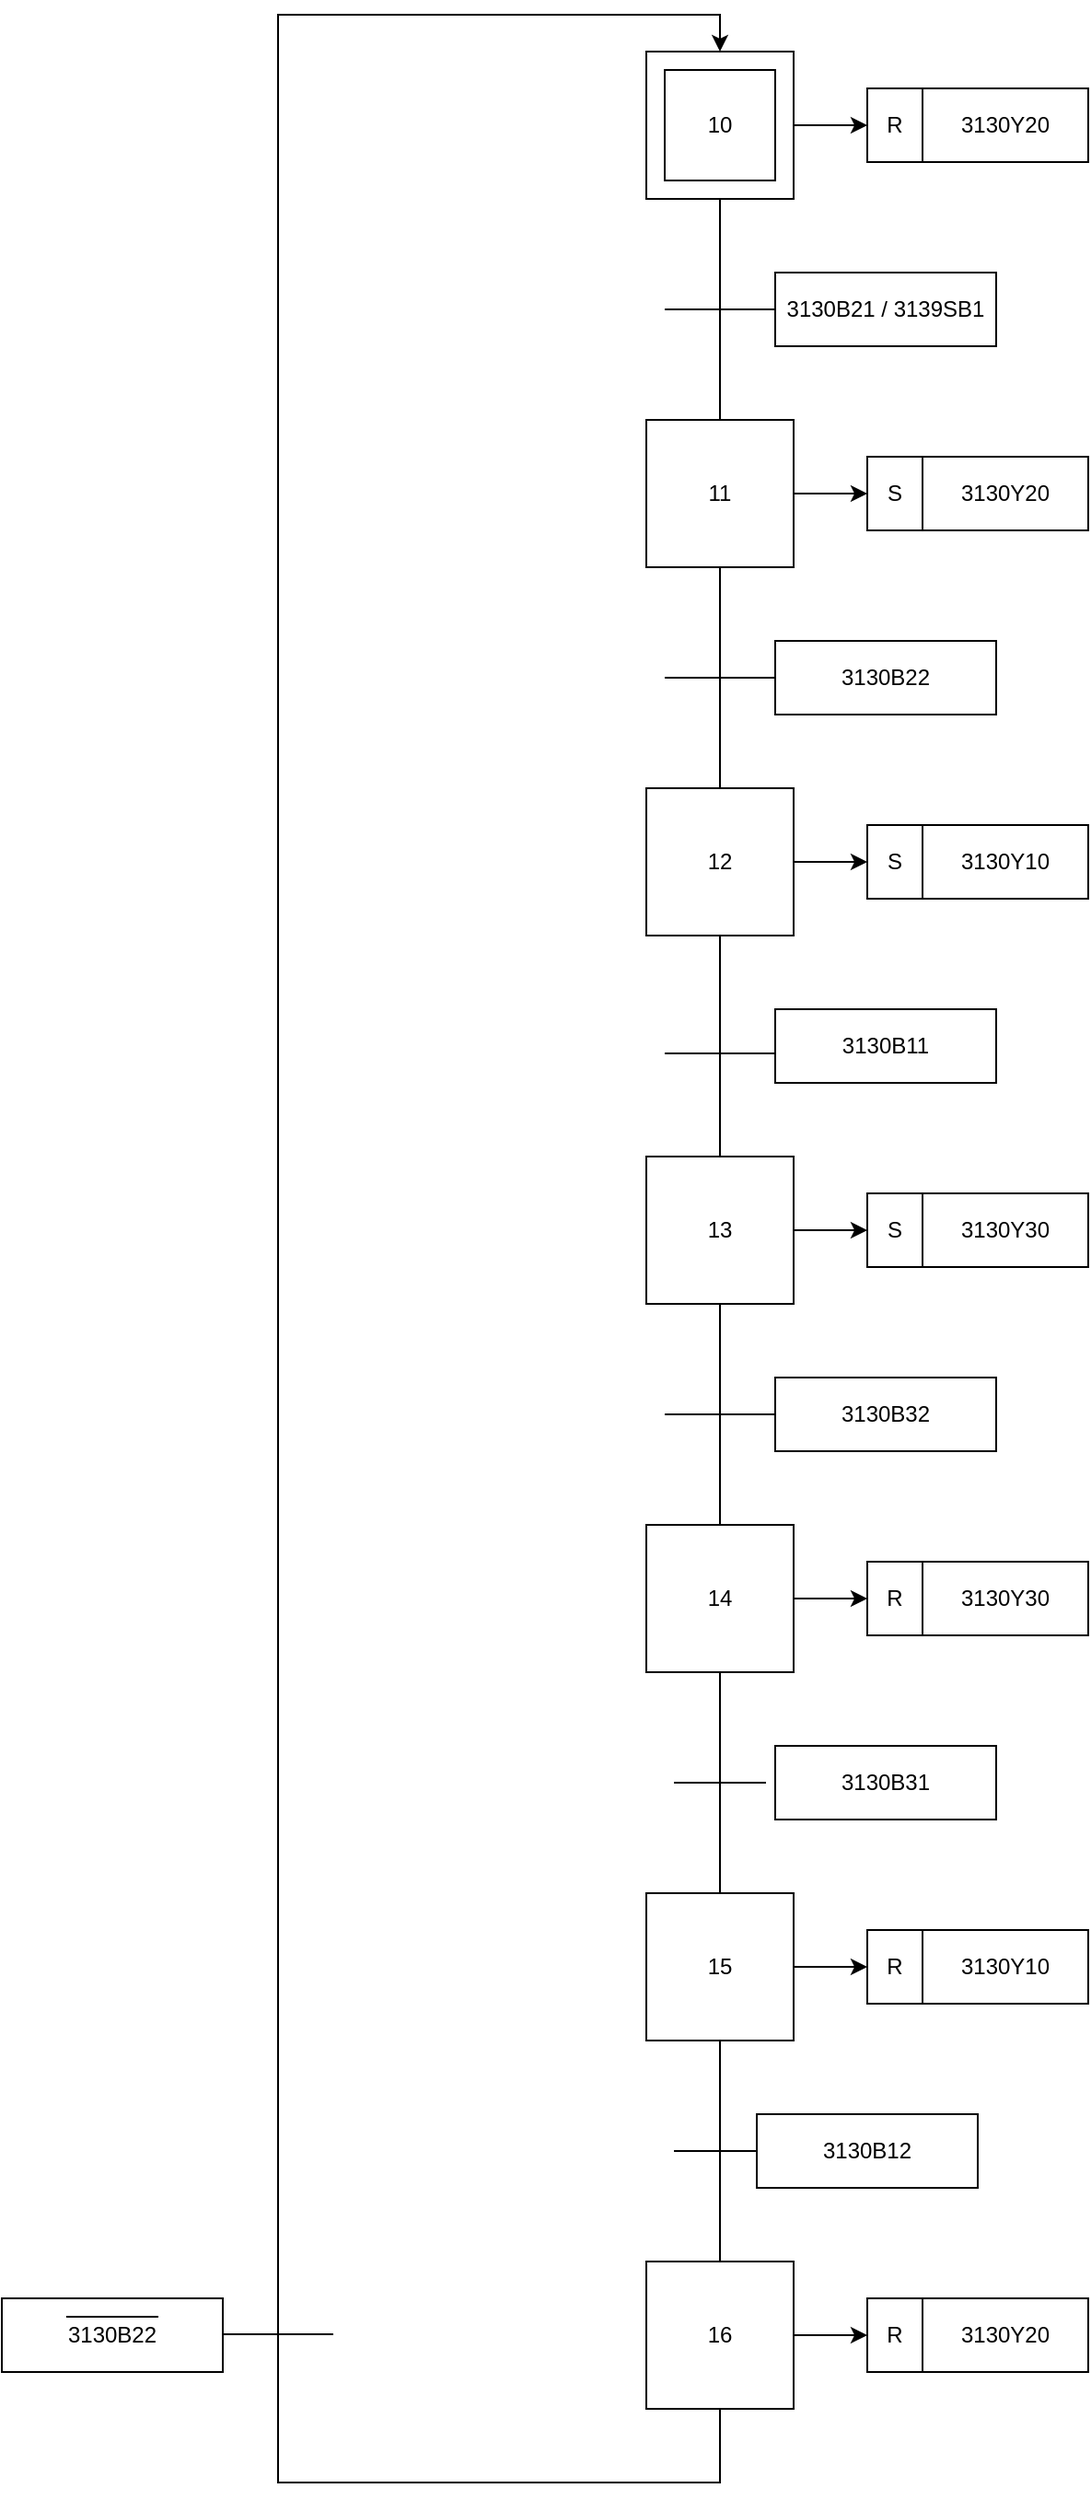 <mxfile version="14.5.7" type="device"><diagram id="ufS2M_pS8jujIbOLvKBy" name="Page-1"><mxGraphModel dx="1422" dy="746" grid="1" gridSize="10" guides="1" tooltips="1" connect="1" arrows="1" fold="1" page="1" pageScale="1" pageWidth="827" pageHeight="1169" math="0" shadow="0"><root><mxCell id="0"/><mxCell id="1" parent="0"/><mxCell id="Fdr8C6b04AQss4yylqTh-36" value="" style="edgeStyle=orthogonalEdgeStyle;rounded=0;orthogonalLoop=1;jettySize=auto;html=1;" edge="1" parent="1" source="Fdr8C6b04AQss4yylqTh-14" target="Fdr8C6b04AQss4yylqTh-34"><mxGeometry relative="1" as="geometry"/></mxCell><mxCell id="Fdr8C6b04AQss4yylqTh-14" value="" style="whiteSpace=wrap;html=1;aspect=fixed;" vertex="1" parent="1"><mxGeometry x="360" y="40" width="80" height="80" as="geometry"/></mxCell><mxCell id="Fdr8C6b04AQss4yylqTh-15" value="10" style="whiteSpace=wrap;html=1;aspect=fixed;" vertex="1" parent="1"><mxGeometry x="370" y="50" width="60" height="60" as="geometry"/></mxCell><mxCell id="Fdr8C6b04AQss4yylqTh-16" value="" style="endArrow=none;html=1;entryX=0.5;entryY=1;entryDx=0;entryDy=0;" edge="1" parent="1" target="Fdr8C6b04AQss4yylqTh-14"><mxGeometry width="50" height="50" relative="1" as="geometry"><mxPoint x="400" y="240" as="sourcePoint"/><mxPoint x="430" y="160" as="targetPoint"/></mxGeometry></mxCell><mxCell id="Fdr8C6b04AQss4yylqTh-17" value="" style="endArrow=none;html=1;" edge="1" parent="1"><mxGeometry width="50" height="50" relative="1" as="geometry"><mxPoint x="370" y="180" as="sourcePoint"/><mxPoint x="430" y="180" as="targetPoint"/></mxGeometry></mxCell><mxCell id="Fdr8C6b04AQss4yylqTh-41" value="" style="edgeStyle=orthogonalEdgeStyle;rounded=0;orthogonalLoop=1;jettySize=auto;html=1;" edge="1" parent="1" source="Fdr8C6b04AQss4yylqTh-18" target="Fdr8C6b04AQss4yylqTh-40"><mxGeometry relative="1" as="geometry"/></mxCell><mxCell id="Fdr8C6b04AQss4yylqTh-18" value="11" style="whiteSpace=wrap;html=1;aspect=fixed;" vertex="1" parent="1"><mxGeometry x="360" y="240" width="80" height="80" as="geometry"/></mxCell><mxCell id="Fdr8C6b04AQss4yylqTh-19" value="" style="endArrow=none;html=1;entryX=0.5;entryY=1;entryDx=0;entryDy=0;" edge="1" parent="1" target="Fdr8C6b04AQss4yylqTh-18"><mxGeometry width="50" height="50" relative="1" as="geometry"><mxPoint x="400" y="440" as="sourcePoint"/><mxPoint x="420" y="360" as="targetPoint"/></mxGeometry></mxCell><mxCell id="Fdr8C6b04AQss4yylqTh-20" value="" style="endArrow=none;html=1;" edge="1" parent="1"><mxGeometry width="50" height="50" relative="1" as="geometry"><mxPoint x="370" y="380" as="sourcePoint"/><mxPoint x="430" y="380" as="targetPoint"/></mxGeometry></mxCell><mxCell id="Fdr8C6b04AQss4yylqTh-46" value="" style="edgeStyle=orthogonalEdgeStyle;rounded=0;orthogonalLoop=1;jettySize=auto;html=1;" edge="1" parent="1" source="Fdr8C6b04AQss4yylqTh-21" target="Fdr8C6b04AQss4yylqTh-45"><mxGeometry relative="1" as="geometry"/></mxCell><mxCell id="Fdr8C6b04AQss4yylqTh-21" value="12" style="whiteSpace=wrap;html=1;aspect=fixed;" vertex="1" parent="1"><mxGeometry x="360" y="440" width="80" height="80" as="geometry"/></mxCell><mxCell id="Fdr8C6b04AQss4yylqTh-22" value="" style="endArrow=none;html=1;entryX=0.5;entryY=1;entryDx=0;entryDy=0;" edge="1" parent="1" target="Fdr8C6b04AQss4yylqTh-21"><mxGeometry width="50" height="50" relative="1" as="geometry"><mxPoint x="400" y="640" as="sourcePoint"/><mxPoint x="420" y="570" as="targetPoint"/></mxGeometry></mxCell><mxCell id="Fdr8C6b04AQss4yylqTh-23" value="" style="endArrow=none;html=1;" edge="1" parent="1"><mxGeometry width="50" height="50" relative="1" as="geometry"><mxPoint x="370" y="584" as="sourcePoint"/><mxPoint x="430" y="584" as="targetPoint"/></mxGeometry></mxCell><mxCell id="Fdr8C6b04AQss4yylqTh-55" style="edgeStyle=orthogonalEdgeStyle;rounded=0;orthogonalLoop=1;jettySize=auto;html=1;entryX=0;entryY=0.5;entryDx=0;entryDy=0;" edge="1" parent="1" source="Fdr8C6b04AQss4yylqTh-24" target="Fdr8C6b04AQss4yylqTh-52"><mxGeometry relative="1" as="geometry"/></mxCell><mxCell id="Fdr8C6b04AQss4yylqTh-24" value="13" style="whiteSpace=wrap;html=1;aspect=fixed;" vertex="1" parent="1"><mxGeometry x="360" y="640" width="80" height="80" as="geometry"/></mxCell><mxCell id="Fdr8C6b04AQss4yylqTh-25" value="" style="endArrow=none;html=1;entryX=0.5;entryY=1;entryDx=0;entryDy=0;" edge="1" parent="1" target="Fdr8C6b04AQss4yylqTh-24"><mxGeometry width="50" height="50" relative="1" as="geometry"><mxPoint x="400" y="840" as="sourcePoint"/><mxPoint x="420" y="780" as="targetPoint"/></mxGeometry></mxCell><mxCell id="Fdr8C6b04AQss4yylqTh-58" value="" style="edgeStyle=orthogonalEdgeStyle;rounded=0;orthogonalLoop=1;jettySize=auto;html=1;" edge="1" parent="1" source="Fdr8C6b04AQss4yylqTh-26" target="Fdr8C6b04AQss4yylqTh-57"><mxGeometry relative="1" as="geometry"/></mxCell><mxCell id="Fdr8C6b04AQss4yylqTh-26" value="14" style="whiteSpace=wrap;html=1;aspect=fixed;" vertex="1" parent="1"><mxGeometry x="360" y="840" width="80" height="80" as="geometry"/></mxCell><mxCell id="Fdr8C6b04AQss4yylqTh-27" value="" style="endArrow=none;html=1;entryX=0.5;entryY=1;entryDx=0;entryDy=0;" edge="1" parent="1" target="Fdr8C6b04AQss4yylqTh-26"><mxGeometry width="50" height="50" relative="1" as="geometry"><mxPoint x="400" y="1040" as="sourcePoint"/><mxPoint x="420" y="990" as="targetPoint"/></mxGeometry></mxCell><mxCell id="Fdr8C6b04AQss4yylqTh-28" value="" style="endArrow=none;html=1;" edge="1" parent="1"><mxGeometry width="50" height="50" relative="1" as="geometry"><mxPoint x="375" y="980" as="sourcePoint"/><mxPoint x="425" y="980" as="targetPoint"/><Array as="points"><mxPoint x="415" y="980"/></Array></mxGeometry></mxCell><mxCell id="Fdr8C6b04AQss4yylqTh-63" value="" style="edgeStyle=orthogonalEdgeStyle;rounded=0;orthogonalLoop=1;jettySize=auto;html=1;" edge="1" parent="1" source="Fdr8C6b04AQss4yylqTh-29" target="Fdr8C6b04AQss4yylqTh-62"><mxGeometry relative="1" as="geometry"/></mxCell><mxCell id="Fdr8C6b04AQss4yylqTh-29" value="15" style="whiteSpace=wrap;html=1;aspect=fixed;" vertex="1" parent="1"><mxGeometry x="360" y="1040" width="80" height="80" as="geometry"/></mxCell><mxCell id="Fdr8C6b04AQss4yylqTh-30" value="" style="endArrow=none;html=1;entryX=0.5;entryY=1;entryDx=0;entryDy=0;" edge="1" parent="1" target="Fdr8C6b04AQss4yylqTh-29"><mxGeometry width="50" height="50" relative="1" as="geometry"><mxPoint x="400" y="1240" as="sourcePoint"/><mxPoint x="430" y="1130" as="targetPoint"/></mxGeometry></mxCell><mxCell id="Fdr8C6b04AQss4yylqTh-31" value="" style="endArrow=none;html=1;" edge="1" parent="1"><mxGeometry width="50" height="50" relative="1" as="geometry"><mxPoint x="375" y="1180" as="sourcePoint"/><mxPoint x="425" y="1180" as="targetPoint"/></mxGeometry></mxCell><mxCell id="Fdr8C6b04AQss4yylqTh-33" style="edgeStyle=orthogonalEdgeStyle;rounded=0;orthogonalLoop=1;jettySize=auto;html=1;exitX=0.5;exitY=1;exitDx=0;exitDy=0;entryX=0.5;entryY=0;entryDx=0;entryDy=0;" edge="1" parent="1" source="Fdr8C6b04AQss4yylqTh-32" target="Fdr8C6b04AQss4yylqTh-14"><mxGeometry relative="1" as="geometry"><Array as="points"><mxPoint x="400" y="1360"/><mxPoint x="160" y="1360"/><mxPoint x="160" y="20"/><mxPoint x="400" y="20"/></Array></mxGeometry></mxCell><mxCell id="Fdr8C6b04AQss4yylqTh-68" value="" style="edgeStyle=orthogonalEdgeStyle;rounded=0;orthogonalLoop=1;jettySize=auto;html=1;" edge="1" parent="1" source="Fdr8C6b04AQss4yylqTh-32" target="Fdr8C6b04AQss4yylqTh-67"><mxGeometry relative="1" as="geometry"/></mxCell><mxCell id="Fdr8C6b04AQss4yylqTh-32" value="16" style="whiteSpace=wrap;html=1;aspect=fixed;" vertex="1" parent="1"><mxGeometry x="360" y="1240" width="80" height="80" as="geometry"/></mxCell><mxCell id="Fdr8C6b04AQss4yylqTh-34" value="" style="rounded=0;whiteSpace=wrap;html=1;" vertex="1" parent="1"><mxGeometry x="480" y="60" width="120" height="40" as="geometry"/></mxCell><mxCell id="Fdr8C6b04AQss4yylqTh-37" value="" style="endArrow=none;html=1;entryX=0.25;entryY=0;entryDx=0;entryDy=0;exitX=0.25;exitY=1;exitDx=0;exitDy=0;" edge="1" parent="1" source="Fdr8C6b04AQss4yylqTh-34" target="Fdr8C6b04AQss4yylqTh-34"><mxGeometry width="50" height="50" relative="1" as="geometry"><mxPoint x="560" y="260" as="sourcePoint"/><mxPoint x="610" y="210" as="targetPoint"/></mxGeometry></mxCell><mxCell id="Fdr8C6b04AQss4yylqTh-38" value="R" style="text;html=1;strokeColor=none;fillColor=none;align=center;verticalAlign=middle;whiteSpace=wrap;rounded=0;" vertex="1" parent="1"><mxGeometry x="480" y="60" width="30" height="40" as="geometry"/></mxCell><mxCell id="Fdr8C6b04AQss4yylqTh-39" value="3130Y20" style="text;html=1;strokeColor=none;fillColor=none;align=center;verticalAlign=middle;whiteSpace=wrap;rounded=0;" vertex="1" parent="1"><mxGeometry x="510" y="60" width="90" height="40" as="geometry"/></mxCell><mxCell id="Fdr8C6b04AQss4yylqTh-40" value="" style="rounded=0;whiteSpace=wrap;html=1;" vertex="1" parent="1"><mxGeometry x="480" y="260" width="120" height="40" as="geometry"/></mxCell><mxCell id="Fdr8C6b04AQss4yylqTh-42" value="" style="endArrow=none;html=1;entryX=0.25;entryY=0;entryDx=0;entryDy=0;exitX=0.25;exitY=1;exitDx=0;exitDy=0;" edge="1" parent="1" source="Fdr8C6b04AQss4yylqTh-40" target="Fdr8C6b04AQss4yylqTh-40"><mxGeometry width="50" height="50" relative="1" as="geometry"><mxPoint x="510" y="400" as="sourcePoint"/><mxPoint x="560" y="350" as="targetPoint"/></mxGeometry></mxCell><mxCell id="Fdr8C6b04AQss4yylqTh-43" value="S" style="text;html=1;strokeColor=none;fillColor=none;align=center;verticalAlign=middle;whiteSpace=wrap;rounded=0;" vertex="1" parent="1"><mxGeometry x="480" y="260" width="30" height="40" as="geometry"/></mxCell><mxCell id="Fdr8C6b04AQss4yylqTh-44" value="3130Y20" style="text;html=1;strokeColor=none;fillColor=none;align=center;verticalAlign=middle;whiteSpace=wrap;rounded=0;" vertex="1" parent="1"><mxGeometry x="510" y="260" width="90" height="40" as="geometry"/></mxCell><mxCell id="Fdr8C6b04AQss4yylqTh-45" value="" style="rounded=0;whiteSpace=wrap;html=1;" vertex="1" parent="1"><mxGeometry x="480" y="460" width="120" height="40" as="geometry"/></mxCell><mxCell id="Fdr8C6b04AQss4yylqTh-47" value="" style="endArrow=none;html=1;entryX=0.25;entryY=0;entryDx=0;entryDy=0;exitX=0.25;exitY=1;exitDx=0;exitDy=0;" edge="1" parent="1" source="Fdr8C6b04AQss4yylqTh-45" target="Fdr8C6b04AQss4yylqTh-45"><mxGeometry width="50" height="50" relative="1" as="geometry"><mxPoint x="480" y="590" as="sourcePoint"/><mxPoint x="530" y="540" as="targetPoint"/></mxGeometry></mxCell><mxCell id="Fdr8C6b04AQss4yylqTh-48" value="S" style="text;html=1;strokeColor=none;fillColor=none;align=center;verticalAlign=middle;whiteSpace=wrap;rounded=0;" vertex="1" parent="1"><mxGeometry x="480" y="460" width="30" height="40" as="geometry"/></mxCell><mxCell id="Fdr8C6b04AQss4yylqTh-49" value="3130Y10" style="text;html=1;strokeColor=none;fillColor=none;align=center;verticalAlign=middle;whiteSpace=wrap;rounded=0;" vertex="1" parent="1"><mxGeometry x="510" y="460" width="90" height="40" as="geometry"/></mxCell><mxCell id="Fdr8C6b04AQss4yylqTh-50" value="" style="rounded=0;whiteSpace=wrap;html=1;" vertex="1" parent="1"><mxGeometry x="480" y="660" width="120" height="40" as="geometry"/></mxCell><mxCell id="Fdr8C6b04AQss4yylqTh-51" value="" style="endArrow=none;html=1;entryX=0.25;entryY=0;entryDx=0;entryDy=0;" edge="1" parent="1" target="Fdr8C6b04AQss4yylqTh-50"><mxGeometry width="50" height="50" relative="1" as="geometry"><mxPoint x="510" y="700" as="sourcePoint"/><mxPoint x="570" y="790" as="targetPoint"/></mxGeometry></mxCell><mxCell id="Fdr8C6b04AQss4yylqTh-52" value="S" style="text;html=1;strokeColor=none;fillColor=none;align=center;verticalAlign=middle;whiteSpace=wrap;rounded=0;" vertex="1" parent="1"><mxGeometry x="480" y="660" width="30" height="40" as="geometry"/></mxCell><mxCell id="Fdr8C6b04AQss4yylqTh-53" value="3130Y30" style="text;html=1;strokeColor=none;fillColor=none;align=center;verticalAlign=middle;whiteSpace=wrap;rounded=0;" vertex="1" parent="1"><mxGeometry x="510" y="660" width="90" height="40" as="geometry"/></mxCell><mxCell id="Fdr8C6b04AQss4yylqTh-56" value="" style="endArrow=none;html=1;" edge="1" parent="1"><mxGeometry width="50" height="50" relative="1" as="geometry"><mxPoint x="370" y="780" as="sourcePoint"/><mxPoint x="430" y="780" as="targetPoint"/><Array as="points"><mxPoint x="400" y="780"/></Array></mxGeometry></mxCell><mxCell id="Fdr8C6b04AQss4yylqTh-57" value="" style="rounded=0;whiteSpace=wrap;html=1;" vertex="1" parent="1"><mxGeometry x="480" y="860" width="120" height="40" as="geometry"/></mxCell><mxCell id="Fdr8C6b04AQss4yylqTh-59" value="" style="endArrow=none;html=1;entryX=0.25;entryY=0;entryDx=0;entryDy=0;exitX=0.25;exitY=1;exitDx=0;exitDy=0;" edge="1" parent="1" source="Fdr8C6b04AQss4yylqTh-57" target="Fdr8C6b04AQss4yylqTh-57"><mxGeometry width="50" height="50" relative="1" as="geometry"><mxPoint x="300" y="870" as="sourcePoint"/><mxPoint x="350" y="820" as="targetPoint"/></mxGeometry></mxCell><mxCell id="Fdr8C6b04AQss4yylqTh-60" value="R" style="text;html=1;strokeColor=none;fillColor=none;align=center;verticalAlign=middle;whiteSpace=wrap;rounded=0;" vertex="1" parent="1"><mxGeometry x="480" y="860" width="30" height="40" as="geometry"/></mxCell><mxCell id="Fdr8C6b04AQss4yylqTh-61" value="3130Y30" style="text;html=1;strokeColor=none;fillColor=none;align=center;verticalAlign=middle;whiteSpace=wrap;rounded=0;" vertex="1" parent="1"><mxGeometry x="510" y="860" width="90" height="40" as="geometry"/></mxCell><mxCell id="Fdr8C6b04AQss4yylqTh-62" value="" style="rounded=0;whiteSpace=wrap;html=1;" vertex="1" parent="1"><mxGeometry x="480" y="1060" width="120" height="40" as="geometry"/></mxCell><mxCell id="Fdr8C6b04AQss4yylqTh-64" value="" style="endArrow=none;html=1;entryX=0.25;entryY=0;entryDx=0;entryDy=0;exitX=0.25;exitY=1;exitDx=0;exitDy=0;" edge="1" parent="1" source="Fdr8C6b04AQss4yylqTh-62" target="Fdr8C6b04AQss4yylqTh-62"><mxGeometry width="50" height="50" relative="1" as="geometry"><mxPoint x="480" y="1170" as="sourcePoint"/><mxPoint x="530" y="1120" as="targetPoint"/></mxGeometry></mxCell><mxCell id="Fdr8C6b04AQss4yylqTh-65" value="R" style="text;html=1;strokeColor=none;fillColor=none;align=center;verticalAlign=middle;whiteSpace=wrap;rounded=0;" vertex="1" parent="1"><mxGeometry x="480" y="1060" width="30" height="40" as="geometry"/></mxCell><mxCell id="Fdr8C6b04AQss4yylqTh-66" value="3130Y10" style="text;html=1;strokeColor=none;fillColor=none;align=center;verticalAlign=middle;whiteSpace=wrap;rounded=0;" vertex="1" parent="1"><mxGeometry x="510" y="1060" width="90" height="40" as="geometry"/></mxCell><mxCell id="Fdr8C6b04AQss4yylqTh-67" value="" style="rounded=0;whiteSpace=wrap;html=1;" vertex="1" parent="1"><mxGeometry x="480" y="1260" width="120" height="40" as="geometry"/></mxCell><mxCell id="Fdr8C6b04AQss4yylqTh-69" value="" style="endArrow=none;html=1;entryX=0.25;entryY=0;entryDx=0;entryDy=0;exitX=0.25;exitY=1;exitDx=0;exitDy=0;" edge="1" parent="1" source="Fdr8C6b04AQss4yylqTh-67" target="Fdr8C6b04AQss4yylqTh-67"><mxGeometry width="50" height="50" relative="1" as="geometry"><mxPoint x="480" y="1380" as="sourcePoint"/><mxPoint x="530" y="1330" as="targetPoint"/></mxGeometry></mxCell><mxCell id="Fdr8C6b04AQss4yylqTh-70" value="R" style="text;html=1;strokeColor=none;fillColor=none;align=center;verticalAlign=middle;whiteSpace=wrap;rounded=0;" vertex="1" parent="1"><mxGeometry x="480" y="1260" width="30" height="40" as="geometry"/></mxCell><mxCell id="Fdr8C6b04AQss4yylqTh-71" value="3130Y20" style="text;html=1;strokeColor=none;fillColor=none;align=center;verticalAlign=middle;whiteSpace=wrap;rounded=0;" vertex="1" parent="1"><mxGeometry x="510" y="1260" width="90" height="40" as="geometry"/></mxCell><mxCell id="Fdr8C6b04AQss4yylqTh-72" value="" style="endArrow=none;html=1;" edge="1" parent="1"><mxGeometry width="50" height="50" relative="1" as="geometry"><mxPoint x="130" y="1279.5" as="sourcePoint"/><mxPoint x="190" y="1279.5" as="targetPoint"/></mxGeometry></mxCell><mxCell id="Fdr8C6b04AQss4yylqTh-73" value="" style="rounded=0;whiteSpace=wrap;html=1;" vertex="1" parent="1"><mxGeometry x="430" y="160" width="120" height="40" as="geometry"/></mxCell><mxCell id="Fdr8C6b04AQss4yylqTh-74" value="3130B21 / 3139SB1" style="text;html=1;strokeColor=none;fillColor=none;align=center;verticalAlign=middle;whiteSpace=wrap;rounded=0;" vertex="1" parent="1"><mxGeometry x="430" y="160" width="120" height="40" as="geometry"/></mxCell><mxCell id="Fdr8C6b04AQss4yylqTh-75" value="" style="rounded=0;whiteSpace=wrap;html=1;" vertex="1" parent="1"><mxGeometry x="430" y="360" width="120" height="40" as="geometry"/></mxCell><mxCell id="Fdr8C6b04AQss4yylqTh-76" value="3130B22" style="text;html=1;strokeColor=none;fillColor=none;align=center;verticalAlign=middle;whiteSpace=wrap;rounded=0;" vertex="1" parent="1"><mxGeometry x="430" y="360" width="120" height="40" as="geometry"/></mxCell><mxCell id="Fdr8C6b04AQss4yylqTh-77" value="" style="rounded=0;whiteSpace=wrap;html=1;" vertex="1" parent="1"><mxGeometry x="430" y="560" width="120" height="40" as="geometry"/></mxCell><mxCell id="Fdr8C6b04AQss4yylqTh-78" value="3130B11" style="text;html=1;strokeColor=none;fillColor=none;align=center;verticalAlign=middle;whiteSpace=wrap;rounded=0;" vertex="1" parent="1"><mxGeometry x="430" y="560" width="120" height="40" as="geometry"/></mxCell><mxCell id="Fdr8C6b04AQss4yylqTh-79" value="" style="rounded=0;whiteSpace=wrap;html=1;" vertex="1" parent="1"><mxGeometry x="430" y="760" width="120" height="40" as="geometry"/></mxCell><mxCell id="Fdr8C6b04AQss4yylqTh-80" value="3130B32" style="text;html=1;strokeColor=none;fillColor=none;align=center;verticalAlign=middle;whiteSpace=wrap;rounded=0;" vertex="1" parent="1"><mxGeometry x="430" y="760" width="120" height="40" as="geometry"/></mxCell><mxCell id="Fdr8C6b04AQss4yylqTh-81" value="" style="rounded=0;whiteSpace=wrap;html=1;" vertex="1" parent="1"><mxGeometry x="430" y="960" width="120" height="40" as="geometry"/></mxCell><mxCell id="Fdr8C6b04AQss4yylqTh-82" value="3130B31" style="text;html=1;strokeColor=none;fillColor=none;align=center;verticalAlign=middle;whiteSpace=wrap;rounded=0;" vertex="1" parent="1"><mxGeometry x="430" y="960" width="120" height="40" as="geometry"/></mxCell><mxCell id="Fdr8C6b04AQss4yylqTh-83" value="" style="rounded=0;whiteSpace=wrap;html=1;" vertex="1" parent="1"><mxGeometry x="420" y="1160" width="120" height="40" as="geometry"/></mxCell><mxCell id="Fdr8C6b04AQss4yylqTh-84" value="3130B12" style="text;html=1;strokeColor=none;fillColor=none;align=center;verticalAlign=middle;whiteSpace=wrap;rounded=0;" vertex="1" parent="1"><mxGeometry x="420" y="1160" width="120" height="40" as="geometry"/></mxCell><mxCell id="Fdr8C6b04AQss4yylqTh-85" value="" style="rounded=0;whiteSpace=wrap;html=1;" vertex="1" parent="1"><mxGeometry x="10" y="1260" width="120" height="40" as="geometry"/></mxCell><mxCell id="Fdr8C6b04AQss4yylqTh-86" value="3130B22" style="text;html=1;strokeColor=none;fillColor=none;align=center;verticalAlign=middle;whiteSpace=wrap;rounded=0;" vertex="1" parent="1"><mxGeometry x="10" y="1260" width="120" height="40" as="geometry"/></mxCell><mxCell id="Fdr8C6b04AQss4yylqTh-87" value="" style="endArrow=none;html=1;" edge="1" parent="1"><mxGeometry width="50" height="50" relative="1" as="geometry"><mxPoint x="45" y="1270" as="sourcePoint"/><mxPoint x="95" y="1270" as="targetPoint"/></mxGeometry></mxCell></root></mxGraphModel></diagram></mxfile>